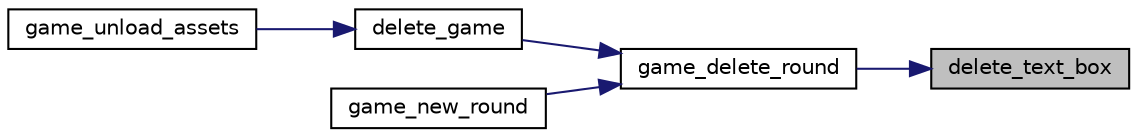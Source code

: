 digraph "delete_text_box"
{
 // LATEX_PDF_SIZE
  edge [fontname="Helvetica",fontsize="10",labelfontname="Helvetica",labelfontsize="10"];
  node [fontname="Helvetica",fontsize="10",shape=record];
  rankdir="RL";
  Node1 [label="delete_text_box",height=0.2,width=0.4,color="black", fillcolor="grey75", style="filled", fontcolor="black",tooltip="Frees the space allocated in memory to store the content of a given text box."];
  Node1 -> Node2 [dir="back",color="midnightblue",fontsize="10",style="solid",fontname="Helvetica"];
  Node2 [label="game_delete_round",height=0.2,width=0.4,color="black", fillcolor="white", style="filled",URL="$group__game.html#gadede5f1c2e6f4a506c211cd8045dc449",tooltip="Deletes the current game round."];
  Node2 -> Node3 [dir="back",color="midnightblue",fontsize="10",style="solid",fontname="Helvetica"];
  Node3 [label="delete_game",height=0.2,width=0.4,color="black", fillcolor="white", style="filled",URL="$group__game.html#ga138474d4cfdc04b079ceba8b584ed4e2",tooltip="Deletes the current game."];
  Node3 -> Node4 [dir="back",color="midnightblue",fontsize="10",style="solid",fontname="Helvetica"];
  Node4 [label="game_unload_assets",height=0.2,width=0.4,color="black", fillcolor="white", style="filled",URL="$group__game.html#ga9f3275416ff1d967fcf634e25c09c719",tooltip="Frees the space allocated in memory to store the game assets."];
  Node2 -> Node5 [dir="back",color="midnightblue",fontsize="10",style="solid",fontname="Helvetica"];
  Node5 [label="game_new_round",height=0.2,width=0.4,color="black", fillcolor="white", style="filled",URL="$group__game.html#gab01706a4b71bd825fc64ce7032ff115c",tooltip="Creates a new round."];
}
